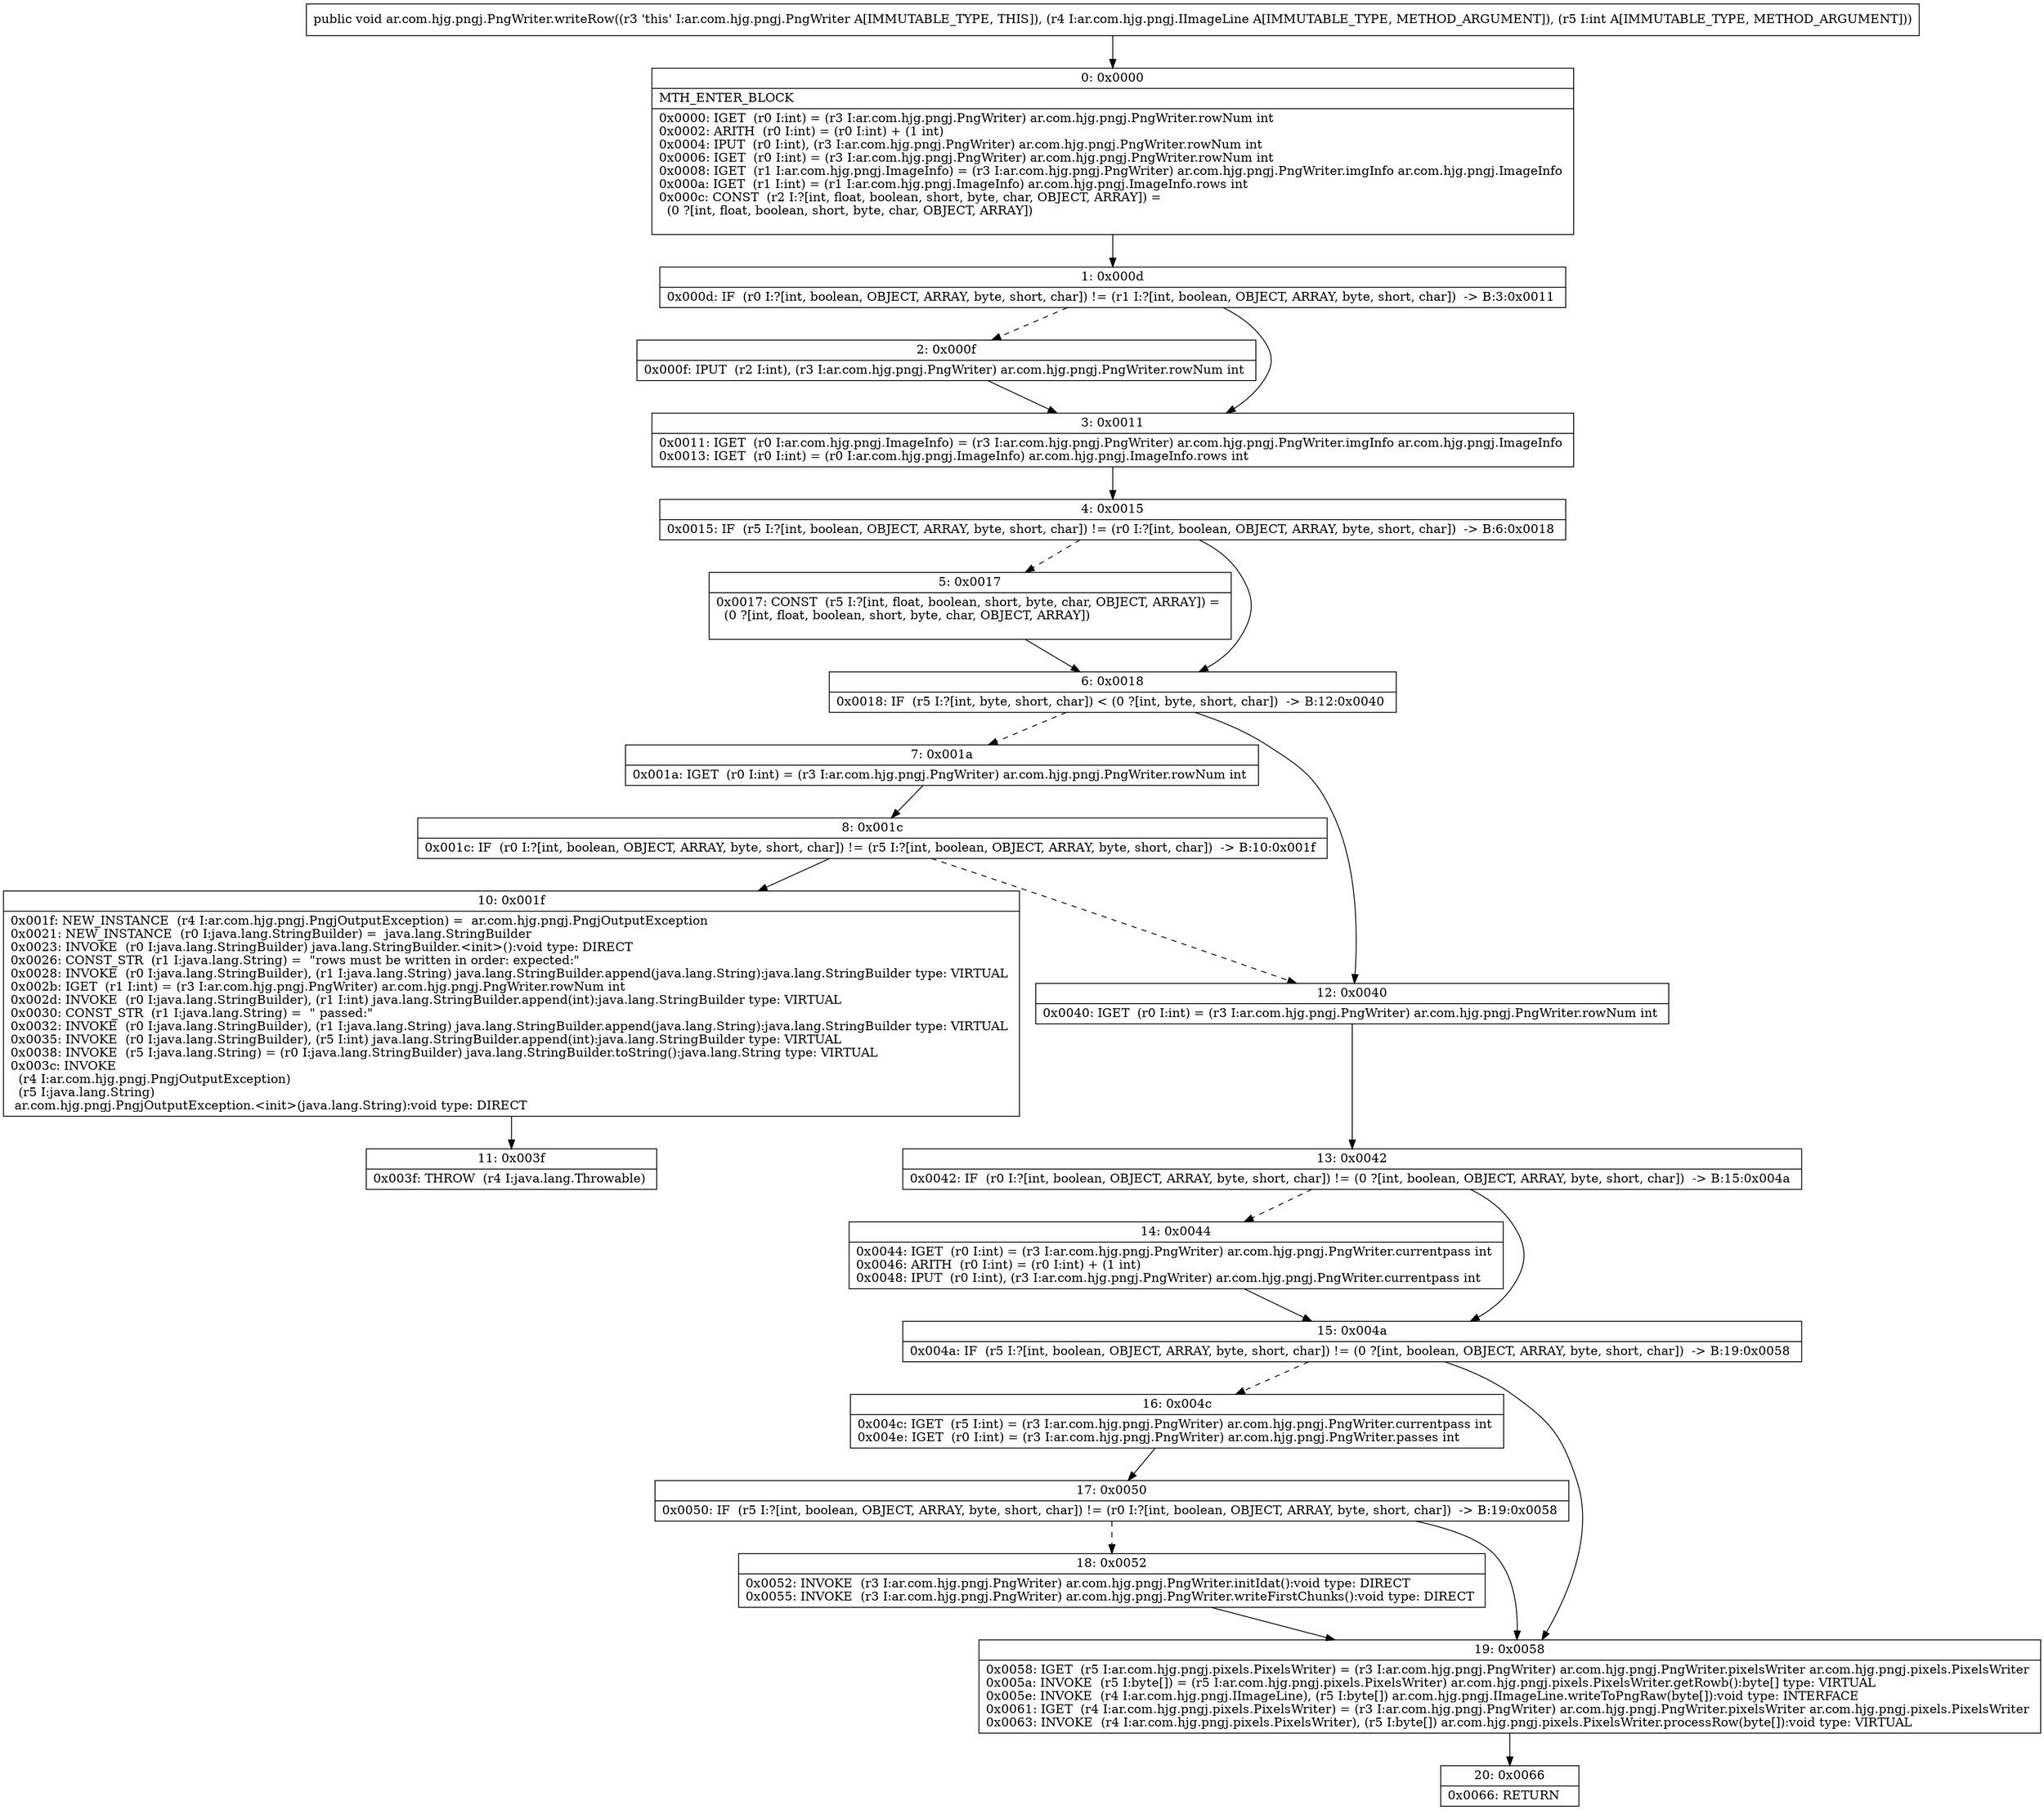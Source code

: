 digraph "CFG forar.com.hjg.pngj.PngWriter.writeRow(Lar\/com\/hjg\/pngj\/IImageLine;I)V" {
Node_0 [shape=record,label="{0\:\ 0x0000|MTH_ENTER_BLOCK\l|0x0000: IGET  (r0 I:int) = (r3 I:ar.com.hjg.pngj.PngWriter) ar.com.hjg.pngj.PngWriter.rowNum int \l0x0002: ARITH  (r0 I:int) = (r0 I:int) + (1 int) \l0x0004: IPUT  (r0 I:int), (r3 I:ar.com.hjg.pngj.PngWriter) ar.com.hjg.pngj.PngWriter.rowNum int \l0x0006: IGET  (r0 I:int) = (r3 I:ar.com.hjg.pngj.PngWriter) ar.com.hjg.pngj.PngWriter.rowNum int \l0x0008: IGET  (r1 I:ar.com.hjg.pngj.ImageInfo) = (r3 I:ar.com.hjg.pngj.PngWriter) ar.com.hjg.pngj.PngWriter.imgInfo ar.com.hjg.pngj.ImageInfo \l0x000a: IGET  (r1 I:int) = (r1 I:ar.com.hjg.pngj.ImageInfo) ar.com.hjg.pngj.ImageInfo.rows int \l0x000c: CONST  (r2 I:?[int, float, boolean, short, byte, char, OBJECT, ARRAY]) = \l  (0 ?[int, float, boolean, short, byte, char, OBJECT, ARRAY])\l \l}"];
Node_1 [shape=record,label="{1\:\ 0x000d|0x000d: IF  (r0 I:?[int, boolean, OBJECT, ARRAY, byte, short, char]) != (r1 I:?[int, boolean, OBJECT, ARRAY, byte, short, char])  \-\> B:3:0x0011 \l}"];
Node_2 [shape=record,label="{2\:\ 0x000f|0x000f: IPUT  (r2 I:int), (r3 I:ar.com.hjg.pngj.PngWriter) ar.com.hjg.pngj.PngWriter.rowNum int \l}"];
Node_3 [shape=record,label="{3\:\ 0x0011|0x0011: IGET  (r0 I:ar.com.hjg.pngj.ImageInfo) = (r3 I:ar.com.hjg.pngj.PngWriter) ar.com.hjg.pngj.PngWriter.imgInfo ar.com.hjg.pngj.ImageInfo \l0x0013: IGET  (r0 I:int) = (r0 I:ar.com.hjg.pngj.ImageInfo) ar.com.hjg.pngj.ImageInfo.rows int \l}"];
Node_4 [shape=record,label="{4\:\ 0x0015|0x0015: IF  (r5 I:?[int, boolean, OBJECT, ARRAY, byte, short, char]) != (r0 I:?[int, boolean, OBJECT, ARRAY, byte, short, char])  \-\> B:6:0x0018 \l}"];
Node_5 [shape=record,label="{5\:\ 0x0017|0x0017: CONST  (r5 I:?[int, float, boolean, short, byte, char, OBJECT, ARRAY]) = \l  (0 ?[int, float, boolean, short, byte, char, OBJECT, ARRAY])\l \l}"];
Node_6 [shape=record,label="{6\:\ 0x0018|0x0018: IF  (r5 I:?[int, byte, short, char]) \< (0 ?[int, byte, short, char])  \-\> B:12:0x0040 \l}"];
Node_7 [shape=record,label="{7\:\ 0x001a|0x001a: IGET  (r0 I:int) = (r3 I:ar.com.hjg.pngj.PngWriter) ar.com.hjg.pngj.PngWriter.rowNum int \l}"];
Node_8 [shape=record,label="{8\:\ 0x001c|0x001c: IF  (r0 I:?[int, boolean, OBJECT, ARRAY, byte, short, char]) != (r5 I:?[int, boolean, OBJECT, ARRAY, byte, short, char])  \-\> B:10:0x001f \l}"];
Node_10 [shape=record,label="{10\:\ 0x001f|0x001f: NEW_INSTANCE  (r4 I:ar.com.hjg.pngj.PngjOutputException) =  ar.com.hjg.pngj.PngjOutputException \l0x0021: NEW_INSTANCE  (r0 I:java.lang.StringBuilder) =  java.lang.StringBuilder \l0x0023: INVOKE  (r0 I:java.lang.StringBuilder) java.lang.StringBuilder.\<init\>():void type: DIRECT \l0x0026: CONST_STR  (r1 I:java.lang.String) =  \"rows must be written in order: expected:\" \l0x0028: INVOKE  (r0 I:java.lang.StringBuilder), (r1 I:java.lang.String) java.lang.StringBuilder.append(java.lang.String):java.lang.StringBuilder type: VIRTUAL \l0x002b: IGET  (r1 I:int) = (r3 I:ar.com.hjg.pngj.PngWriter) ar.com.hjg.pngj.PngWriter.rowNum int \l0x002d: INVOKE  (r0 I:java.lang.StringBuilder), (r1 I:int) java.lang.StringBuilder.append(int):java.lang.StringBuilder type: VIRTUAL \l0x0030: CONST_STR  (r1 I:java.lang.String) =  \" passed:\" \l0x0032: INVOKE  (r0 I:java.lang.StringBuilder), (r1 I:java.lang.String) java.lang.StringBuilder.append(java.lang.String):java.lang.StringBuilder type: VIRTUAL \l0x0035: INVOKE  (r0 I:java.lang.StringBuilder), (r5 I:int) java.lang.StringBuilder.append(int):java.lang.StringBuilder type: VIRTUAL \l0x0038: INVOKE  (r5 I:java.lang.String) = (r0 I:java.lang.StringBuilder) java.lang.StringBuilder.toString():java.lang.String type: VIRTUAL \l0x003c: INVOKE  \l  (r4 I:ar.com.hjg.pngj.PngjOutputException)\l  (r5 I:java.lang.String)\l ar.com.hjg.pngj.PngjOutputException.\<init\>(java.lang.String):void type: DIRECT \l}"];
Node_11 [shape=record,label="{11\:\ 0x003f|0x003f: THROW  (r4 I:java.lang.Throwable) \l}"];
Node_12 [shape=record,label="{12\:\ 0x0040|0x0040: IGET  (r0 I:int) = (r3 I:ar.com.hjg.pngj.PngWriter) ar.com.hjg.pngj.PngWriter.rowNum int \l}"];
Node_13 [shape=record,label="{13\:\ 0x0042|0x0042: IF  (r0 I:?[int, boolean, OBJECT, ARRAY, byte, short, char]) != (0 ?[int, boolean, OBJECT, ARRAY, byte, short, char])  \-\> B:15:0x004a \l}"];
Node_14 [shape=record,label="{14\:\ 0x0044|0x0044: IGET  (r0 I:int) = (r3 I:ar.com.hjg.pngj.PngWriter) ar.com.hjg.pngj.PngWriter.currentpass int \l0x0046: ARITH  (r0 I:int) = (r0 I:int) + (1 int) \l0x0048: IPUT  (r0 I:int), (r3 I:ar.com.hjg.pngj.PngWriter) ar.com.hjg.pngj.PngWriter.currentpass int \l}"];
Node_15 [shape=record,label="{15\:\ 0x004a|0x004a: IF  (r5 I:?[int, boolean, OBJECT, ARRAY, byte, short, char]) != (0 ?[int, boolean, OBJECT, ARRAY, byte, short, char])  \-\> B:19:0x0058 \l}"];
Node_16 [shape=record,label="{16\:\ 0x004c|0x004c: IGET  (r5 I:int) = (r3 I:ar.com.hjg.pngj.PngWriter) ar.com.hjg.pngj.PngWriter.currentpass int \l0x004e: IGET  (r0 I:int) = (r3 I:ar.com.hjg.pngj.PngWriter) ar.com.hjg.pngj.PngWriter.passes int \l}"];
Node_17 [shape=record,label="{17\:\ 0x0050|0x0050: IF  (r5 I:?[int, boolean, OBJECT, ARRAY, byte, short, char]) != (r0 I:?[int, boolean, OBJECT, ARRAY, byte, short, char])  \-\> B:19:0x0058 \l}"];
Node_18 [shape=record,label="{18\:\ 0x0052|0x0052: INVOKE  (r3 I:ar.com.hjg.pngj.PngWriter) ar.com.hjg.pngj.PngWriter.initIdat():void type: DIRECT \l0x0055: INVOKE  (r3 I:ar.com.hjg.pngj.PngWriter) ar.com.hjg.pngj.PngWriter.writeFirstChunks():void type: DIRECT \l}"];
Node_19 [shape=record,label="{19\:\ 0x0058|0x0058: IGET  (r5 I:ar.com.hjg.pngj.pixels.PixelsWriter) = (r3 I:ar.com.hjg.pngj.PngWriter) ar.com.hjg.pngj.PngWriter.pixelsWriter ar.com.hjg.pngj.pixels.PixelsWriter \l0x005a: INVOKE  (r5 I:byte[]) = (r5 I:ar.com.hjg.pngj.pixels.PixelsWriter) ar.com.hjg.pngj.pixels.PixelsWriter.getRowb():byte[] type: VIRTUAL \l0x005e: INVOKE  (r4 I:ar.com.hjg.pngj.IImageLine), (r5 I:byte[]) ar.com.hjg.pngj.IImageLine.writeToPngRaw(byte[]):void type: INTERFACE \l0x0061: IGET  (r4 I:ar.com.hjg.pngj.pixels.PixelsWriter) = (r3 I:ar.com.hjg.pngj.PngWriter) ar.com.hjg.pngj.PngWriter.pixelsWriter ar.com.hjg.pngj.pixels.PixelsWriter \l0x0063: INVOKE  (r4 I:ar.com.hjg.pngj.pixels.PixelsWriter), (r5 I:byte[]) ar.com.hjg.pngj.pixels.PixelsWriter.processRow(byte[]):void type: VIRTUAL \l}"];
Node_20 [shape=record,label="{20\:\ 0x0066|0x0066: RETURN   \l}"];
MethodNode[shape=record,label="{public void ar.com.hjg.pngj.PngWriter.writeRow((r3 'this' I:ar.com.hjg.pngj.PngWriter A[IMMUTABLE_TYPE, THIS]), (r4 I:ar.com.hjg.pngj.IImageLine A[IMMUTABLE_TYPE, METHOD_ARGUMENT]), (r5 I:int A[IMMUTABLE_TYPE, METHOD_ARGUMENT])) }"];
MethodNode -> Node_0;
Node_0 -> Node_1;
Node_1 -> Node_2[style=dashed];
Node_1 -> Node_3;
Node_2 -> Node_3;
Node_3 -> Node_4;
Node_4 -> Node_5[style=dashed];
Node_4 -> Node_6;
Node_5 -> Node_6;
Node_6 -> Node_7[style=dashed];
Node_6 -> Node_12;
Node_7 -> Node_8;
Node_8 -> Node_10;
Node_8 -> Node_12[style=dashed];
Node_10 -> Node_11;
Node_12 -> Node_13;
Node_13 -> Node_14[style=dashed];
Node_13 -> Node_15;
Node_14 -> Node_15;
Node_15 -> Node_16[style=dashed];
Node_15 -> Node_19;
Node_16 -> Node_17;
Node_17 -> Node_18[style=dashed];
Node_17 -> Node_19;
Node_18 -> Node_19;
Node_19 -> Node_20;
}

